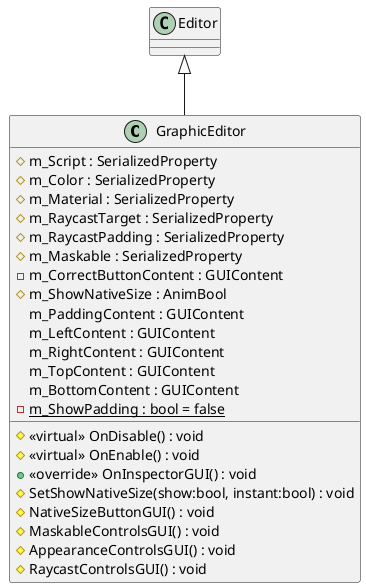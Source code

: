 @startuml
class GraphicEditor {
    # m_Script : SerializedProperty
    # m_Color : SerializedProperty
    # m_Material : SerializedProperty
    # m_RaycastTarget : SerializedProperty
    # m_RaycastPadding : SerializedProperty
    # m_Maskable : SerializedProperty
    - m_CorrectButtonContent : GUIContent
    # m_ShowNativeSize : AnimBool
    m_PaddingContent : GUIContent
    m_LeftContent : GUIContent
    m_RightContent : GUIContent
    m_TopContent : GUIContent
    m_BottomContent : GUIContent
    {static} - m_ShowPadding : bool = false
    # <<virtual>> OnDisable() : void
    # <<virtual>> OnEnable() : void
    + <<override>> OnInspectorGUI() : void
    # SetShowNativeSize(show:bool, instant:bool) : void
    # NativeSizeButtonGUI() : void
    # MaskableControlsGUI() : void
    # AppearanceControlsGUI() : void
    # RaycastControlsGUI() : void
}
Editor <|-- GraphicEditor
@enduml
